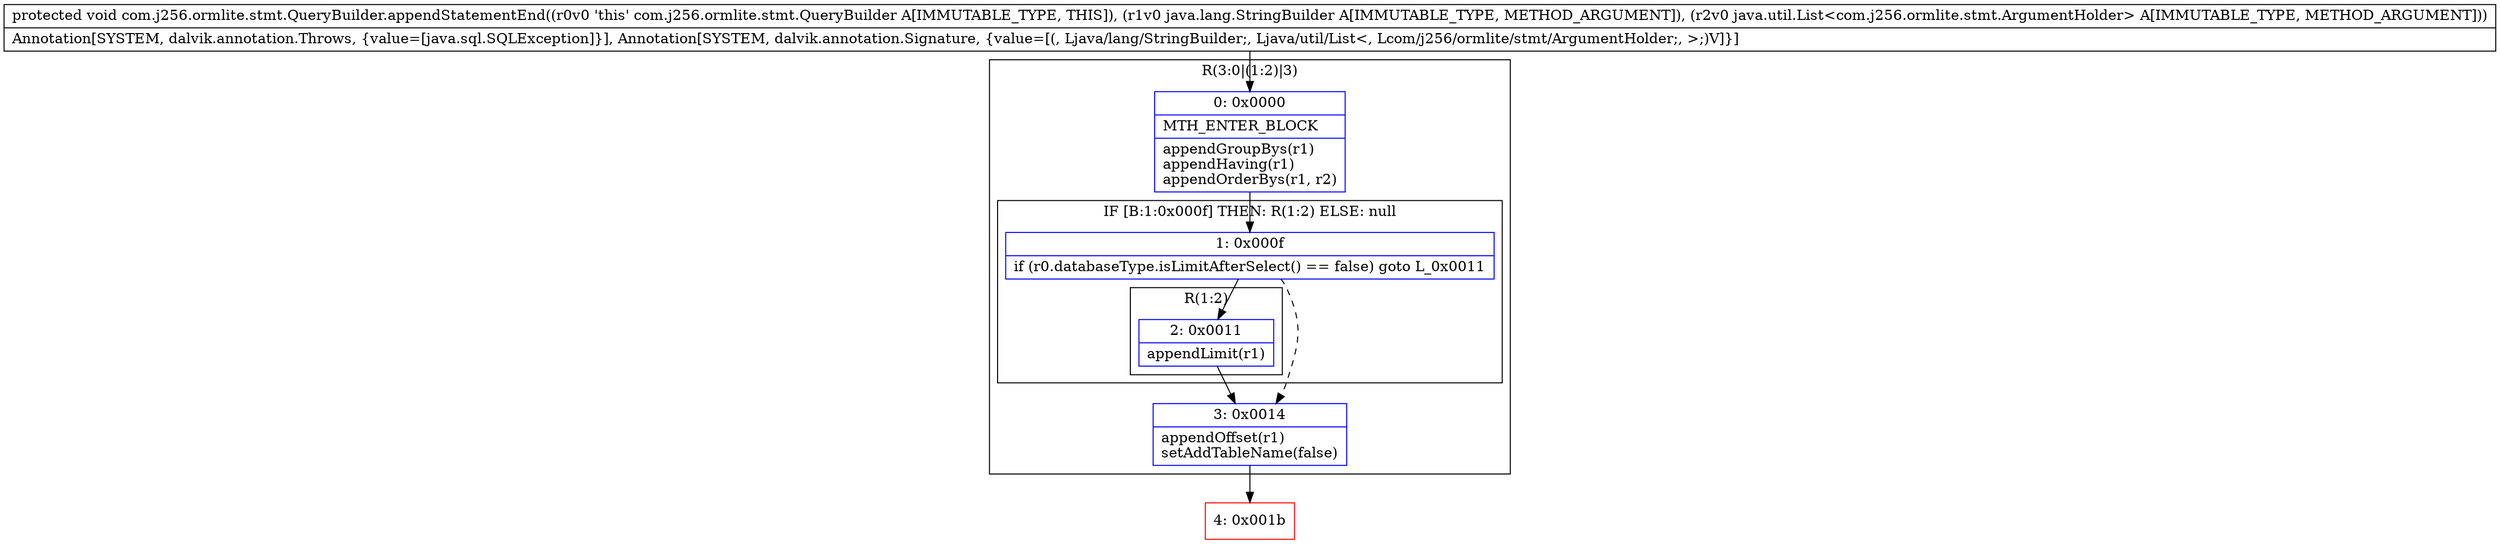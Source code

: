 digraph "CFG forcom.j256.ormlite.stmt.QueryBuilder.appendStatementEnd(Ljava\/lang\/StringBuilder;Ljava\/util\/List;)V" {
subgraph cluster_Region_1193781991 {
label = "R(3:0|(1:2)|3)";
node [shape=record,color=blue];
Node_0 [shape=record,label="{0\:\ 0x0000|MTH_ENTER_BLOCK\l|appendGroupBys(r1)\lappendHaving(r1)\lappendOrderBys(r1, r2)\l}"];
subgraph cluster_IfRegion_1818758397 {
label = "IF [B:1:0x000f] THEN: R(1:2) ELSE: null";
node [shape=record,color=blue];
Node_1 [shape=record,label="{1\:\ 0x000f|if (r0.databaseType.isLimitAfterSelect() == false) goto L_0x0011\l}"];
subgraph cluster_Region_374673086 {
label = "R(1:2)";
node [shape=record,color=blue];
Node_2 [shape=record,label="{2\:\ 0x0011|appendLimit(r1)\l}"];
}
}
Node_3 [shape=record,label="{3\:\ 0x0014|appendOffset(r1)\lsetAddTableName(false)\l}"];
}
Node_4 [shape=record,color=red,label="{4\:\ 0x001b}"];
MethodNode[shape=record,label="{protected void com.j256.ormlite.stmt.QueryBuilder.appendStatementEnd((r0v0 'this' com.j256.ormlite.stmt.QueryBuilder A[IMMUTABLE_TYPE, THIS]), (r1v0 java.lang.StringBuilder A[IMMUTABLE_TYPE, METHOD_ARGUMENT]), (r2v0 java.util.List\<com.j256.ormlite.stmt.ArgumentHolder\> A[IMMUTABLE_TYPE, METHOD_ARGUMENT]))  | Annotation[SYSTEM, dalvik.annotation.Throws, \{value=[java.sql.SQLException]\}], Annotation[SYSTEM, dalvik.annotation.Signature, \{value=[(, Ljava\/lang\/StringBuilder;, Ljava\/util\/List\<, Lcom\/j256\/ormlite\/stmt\/ArgumentHolder;, \>;)V]\}]\l}"];
MethodNode -> Node_0;
Node_0 -> Node_1;
Node_1 -> Node_2;
Node_1 -> Node_3[style=dashed];
Node_2 -> Node_3;
Node_3 -> Node_4;
}

